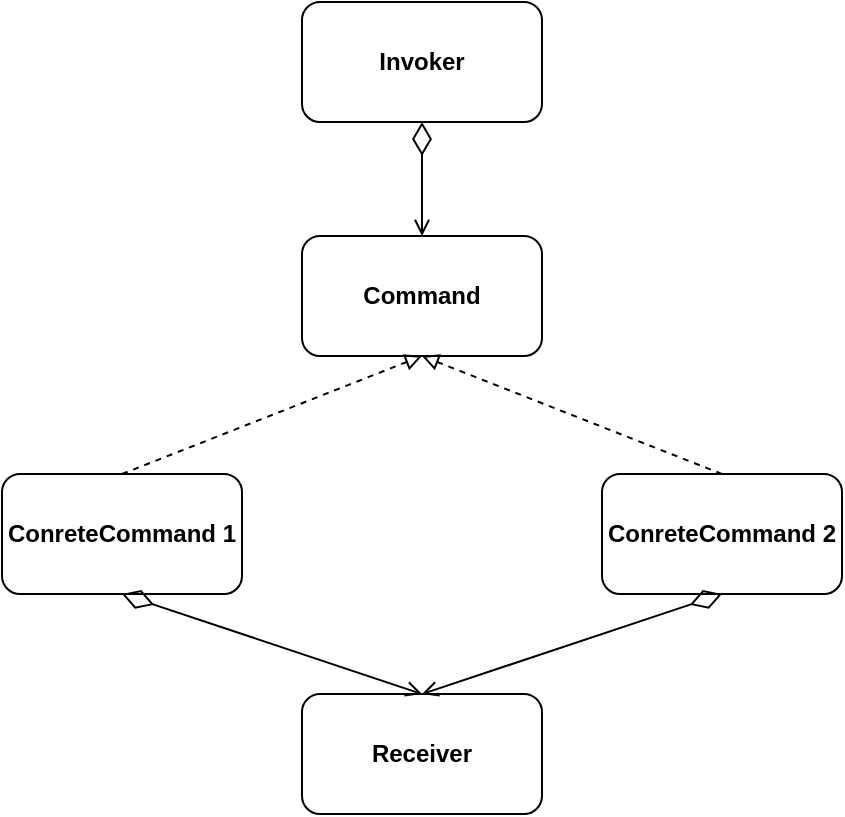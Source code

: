 <mxfile version="10.6.7" type="device"><diagram id="m2B17TyQtVoICtpdSr7S" name="第 1 页"><mxGraphModel dx="730" dy="557" grid="1" gridSize="10" guides="1" tooltips="1" connect="1" arrows="1" fold="1" page="1" pageScale="1" pageWidth="827" pageHeight="1169" math="0" shadow="0"><root><mxCell id="0"/><mxCell id="1" parent="0"/><mxCell id="5K05I0ttXWYXum_rYIei-1" value="Invoker" style="rounded=1;whiteSpace=wrap;html=1;fontStyle=1" vertex="1" parent="1"><mxGeometry x="190" y="114" width="120" height="60" as="geometry"/></mxCell><mxCell id="5K05I0ttXWYXum_rYIei-2" value="Command" style="rounded=1;whiteSpace=wrap;html=1;fontStyle=1" vertex="1" parent="1"><mxGeometry x="190" y="231" width="120" height="60" as="geometry"/></mxCell><mxCell id="5K05I0ttXWYXum_rYIei-3" value="Receiver" style="rounded=1;whiteSpace=wrap;html=1;fontStyle=1" vertex="1" parent="1"><mxGeometry x="190" y="460" width="120" height="60" as="geometry"/></mxCell><mxCell id="5K05I0ttXWYXum_rYIei-4" value="ConreteCommand 1" style="rounded=1;whiteSpace=wrap;html=1;fontStyle=1" vertex="1" parent="1"><mxGeometry x="40" y="350" width="120" height="60" as="geometry"/></mxCell><mxCell id="5K05I0ttXWYXum_rYIei-5" value="&lt;span&gt;ConreteCommand 2&lt;/span&gt;" style="rounded=1;whiteSpace=wrap;html=1;fontStyle=1" vertex="1" parent="1"><mxGeometry x="340" y="350" width="120" height="60" as="geometry"/></mxCell><mxCell id="5K05I0ttXWYXum_rYIei-8" value="" style="endArrow=block;dashed=1;html=1;exitX=0.5;exitY=0;exitDx=0;exitDy=0;entryX=0.5;entryY=1;entryDx=0;entryDy=0;endFill=0;" edge="1" parent="1" source="5K05I0ttXWYXum_rYIei-4" target="5K05I0ttXWYXum_rYIei-2"><mxGeometry width="50" height="50" relative="1" as="geometry"><mxPoint x="210" y="360" as="sourcePoint"/><mxPoint x="260" y="310" as="targetPoint"/></mxGeometry></mxCell><mxCell id="5K05I0ttXWYXum_rYIei-9" value="" style="endArrow=block;dashed=1;html=1;exitX=0.5;exitY=0;exitDx=0;exitDy=0;entryX=0.5;entryY=1;entryDx=0;entryDy=0;endFill=0;" edge="1" parent="1" source="5K05I0ttXWYXum_rYIei-5" target="5K05I0ttXWYXum_rYIei-2"><mxGeometry width="50" height="50" relative="1" as="geometry"><mxPoint x="350" y="325" as="sourcePoint"/><mxPoint x="500" y="275" as="targetPoint"/></mxGeometry></mxCell><mxCell id="5K05I0ttXWYXum_rYIei-16" value="" style="startArrow=diamondThin;startFill=0;startSize=14;endArrow=open;endFill=0;endSize=6;html=1;entryX=0.5;entryY=0;entryDx=0;entryDy=0;exitX=0.5;exitY=1;exitDx=0;exitDy=0;" edge="1" parent="1" source="5K05I0ttXWYXum_rYIei-4" target="5K05I0ttXWYXum_rYIei-3"><mxGeometry width="100" relative="1" as="geometry"><mxPoint x="-20" y="500" as="sourcePoint"/><mxPoint x="80" y="500" as="targetPoint"/></mxGeometry></mxCell><mxCell id="5K05I0ttXWYXum_rYIei-17" value="" style="startArrow=diamondThin;startFill=0;startSize=14;endArrow=open;endFill=0;endSize=6;html=1;entryX=0.5;entryY=0;entryDx=0;entryDy=0;exitX=0.5;exitY=1;exitDx=0;exitDy=0;" edge="1" parent="1" source="5K05I0ttXWYXum_rYIei-5" target="5K05I0ttXWYXum_rYIei-3"><mxGeometry width="100" relative="1" as="geometry"><mxPoint x="389.845" y="409.897" as="sourcePoint"/><mxPoint x="539.5" y="460.241" as="targetPoint"/></mxGeometry></mxCell><mxCell id="5K05I0ttXWYXum_rYIei-18" value="" style="startArrow=diamondThin;startFill=0;startSize=14;endArrow=open;endFill=0;endSize=6;html=1;entryX=0.5;entryY=0;entryDx=0;entryDy=0;exitX=0.5;exitY=1;exitDx=0;exitDy=0;" edge="1" parent="1" source="5K05I0ttXWYXum_rYIei-1" target="5K05I0ttXWYXum_rYIei-2"><mxGeometry width="100" relative="1" as="geometry"><mxPoint x="420.345" y="133.897" as="sourcePoint"/><mxPoint x="270" y="184.241" as="targetPoint"/></mxGeometry></mxCell></root></mxGraphModel></diagram></mxfile>